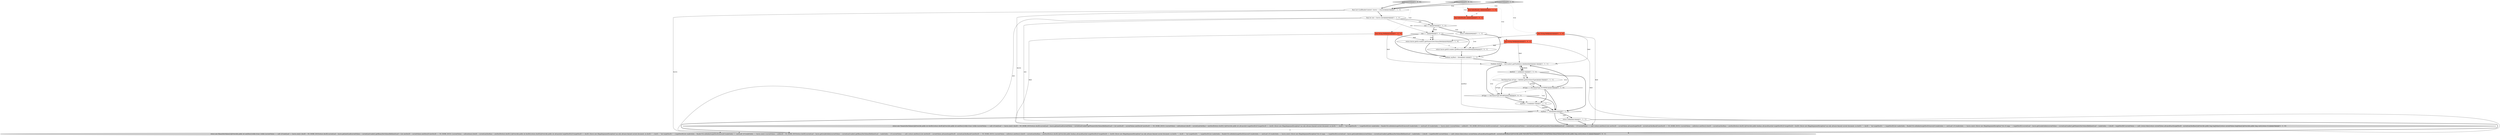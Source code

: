 digraph {
16 [style = filled, label = "final int size = leaves.size()@@@4@@@['1', '1', '1']", fillcolor = white, shape = ellipse image = "AAA0AAABBB1BBB"];
9 [style = filled, label = "final IndexReader r@@@2@@@['1', '1', '0']", fillcolor = tomato, shape = box image = "AAA0AAABBB1BBB"];
11 [style = filled, label = "size == 0@@@5@@@['1', '1', '1']", fillcolor = white, shape = diamond image = "AAA0AAABBB1BBB"];
0 [style = filled, label = "DocValuesType dvType = fieldInfo.getDocValuesType()@@@15@@@['1', '1', '1']", fillcolor = white, shape = ellipse image = "AAA0AAABBB1BBB"];
24 [style = filled, label = "return leaves.get(0).reader().getBinaryDocValues(field)@@@9@@@['0', '0', '1']", fillcolor = white, shape = ellipse image = "AAA0AAABBB3BBB"];
13 [style = filled, label = "final List<LeafReaderContext> leaves = r.leaves()@@@3@@@['1', '1', '1']", fillcolor = white, shape = ellipse image = "AAA0AAABBB1BBB"];
12 [style = filled, label = "FieldInfo fieldInfo = leaf.reader().getFieldInfos().fieldInfo(field)@@@13@@@['1', '1', '1']", fillcolor = white, shape = ellipse image = "AAA0AAABBB1BBB"];
25 [style = filled, label = "final IndexReader r@@@2@@@['0', '0', '1']", fillcolor = tomato, shape = box image = "AAA0AAABBB3BBB"];
7 [style = filled, label = "boolean anyReal = false@@@11@@@['1', '1', '1']", fillcolor = white, shape = ellipse image = "AAA0AAABBB1BBB"];
21 [style = filled, label = "getBinaryValues['0', '0', '1']", fillcolor = lightgray, shape = diamond image = "AAA0AAABBB3BBB"];
1 [style = filled, label = "anyReal == false@@@22@@@['1', '1', '1']", fillcolor = white, shape = diamond image = "AAA0AAABBB1BBB"];
3 [style = filled, label = "dvType == DocValuesType.NUMERIC@@@16@@@['1', '1', '0']", fillcolor = white, shape = diamond image = "AAA0AAABBB1BBB"];
20 [style = filled, label = "dvType == DocValuesType.BINARY@@@16@@@['0', '0', '1']", fillcolor = white, shape = diamond image = "AAA0AAABBB3BBB"];
14 [style = filled, label = "anyReal = true@@@17@@@['1', '1', '1']", fillcolor = white, shape = ellipse image = "AAA0AAABBB1BBB"];
23 [style = filled, label = "final String field@@@2@@@['0', '0', '1']", fillcolor = tomato, shape = box image = "AAA0AAABBB3BBB"];
4 [style = filled, label = "getNumericValues['1', '0', '0']", fillcolor = lightgray, shape = diamond image = "AAA0AAABBB1BBB"];
2 [style = filled, label = "size == 1@@@8@@@['1', '1', '1']", fillcolor = white, shape = diamond image = "AAA0AAABBB1BBB"];
8 [style = filled, label = "fieldInfo != null@@@14@@@['1', '1', '1']", fillcolor = white, shape = diamond image = "AAA0AAABBB1BBB"];
10 [style = filled, label = "return null@@@23@@@['1', '1', '1']", fillcolor = white, shape = ellipse image = "AAA0AAABBB1BBB"];
15 [style = filled, label = "return new NumericDocValues(){@Override public int docID(){return docID}@Override public int nextDoc(){while (true) {while (currentValues == null) {if (nextLeaf == leaves.size()) {docID = NO_MORE_DOCSreturn docID}currentLeaf = leaves.get(nextLeaf)currentValues = currentLeaf.reader().getNumericDocValues(field)nextLeaf++}int newDocID = currentValues.nextDoc()if (newDocID == NO_MORE_DOCS) {currentValues = nullcontinue}{docID = currentLeaf.docBase + newDocIDreturn docID}}}@Override public int advance(int targetDocID){if (targetDocID <= docID) {throw new IllegalArgumentException(\"can only advance beyond current document: on docID=\" + docID + \" but targetDocID=\" + targetDocID)}int readerIndex = ReaderUtil.subIndex(targetDocID,leaves)if (readerIndex >= nextLeaf) {if (readerIndex == leaves.size()) {currentValues = nulldocID = NO_MORE_DOCSreturn docID}currentLeaf = leaves.get(readerIndex)currentValues = currentLeaf.reader().getNumericDocValues(field)nextLeaf = readerIndex + 1if (currentValues == null) {return nextDoc()}}int newDocID = currentValues.advance(targetDocID - currentLeaf.docBase)if (newDocID == NO_MORE_DOCS) {currentValues = nullreturn nextDoc()}{docID = currentLeaf.docBase + newDocIDreturn docID}}@Override public boolean advanceExact(int targetDocID){if (targetDocID < docID) {throw new IllegalArgumentException(\"can only advance beyond current document: on docID=\" + docID + \" but targetDocID=\" + targetDocID)}int readerIndex = ReaderUtil.subIndex(targetDocID,leaves)if (readerIndex >= nextLeaf) {if (readerIndex == leaves.size()) {throw new IllegalArgumentException(\"Out of range: \" + targetDocID)}currentLeaf = leaves.get(readerIndex)currentValues = currentLeaf.reader().getNumericDocValues(field)nextLeaf = readerIndex + 1}docID = targetDocIDif (currentValues == null) {return false}return currentValues.advanceExact(targetDocID - currentLeaf.docBase)}@Override public long longValue(){return currentValues.longValue()}@Override public long cost(){return 0}}@@@25@@@['1', '1', '0']", fillcolor = lightgray, shape = ellipse image = "AAA0AAABBB1BBB"];
17 [style = filled, label = "return null@@@6@@@['1', '1', '1']", fillcolor = white, shape = ellipse image = "AAA0AAABBB1BBB"];
19 [style = filled, label = "getNumericValues['0', '1', '0']", fillcolor = lightgray, shape = diamond image = "AAA0AAABBB2BBB"];
18 [style = filled, label = "final String field@@@2@@@['0', '1', '0']", fillcolor = tomato, shape = box image = "AAA0AAABBB2BBB"];
6 [style = filled, label = "final String field@@@2@@@['1', '0', '0']", fillcolor = tomato, shape = box image = "AAA0AAABBB1BBB"];
22 [style = filled, label = "return new BinaryDocValues(){@Override public int nextDoc(){while (true) {while (currentValues == null) {if (nextLeaf == leaves.size()) {docID = NO_MORE_DOCSreturn docID}currentLeaf = leaves.get(nextLeaf)currentValues = currentLeaf.reader().getBinaryDocValues(field)nextLeaf++}int newDocID = currentValues.nextDoc()if (newDocID == NO_MORE_DOCS) {currentValues = nullcontinue}{docID = currentLeaf.docBase + newDocIDreturn docID}}}@Override public int docID(){return docID}@Override public int advance(int targetDocID){if (targetDocID <= docID) {throw new IllegalArgumentException(\"can only advance beyond current document: on docID=\" + docID + \" but targetDocID=\" + targetDocID)}int readerIndex = ReaderUtil.subIndex(targetDocID,leaves)if (readerIndex >= nextLeaf) {if (readerIndex == leaves.size()) {currentValues = nulldocID = NO_MORE_DOCSreturn docID}currentLeaf = leaves.get(readerIndex)currentValues = currentLeaf.reader().getBinaryDocValues(field)nextLeaf = readerIndex + 1if (currentValues == null) {return nextDoc()}}int newDocID = currentValues.advance(targetDocID - currentLeaf.docBase)if (newDocID == NO_MORE_DOCS) {currentValues = nullreturn nextDoc()}{docID = currentLeaf.docBase + newDocIDreturn docID}}@Override public boolean advanceExact(int targetDocID){if (targetDocID <= docID) {throw new IllegalArgumentException(\"can only advance beyond current document: on docID=\" + docID + \" but targetDocID=\" + targetDocID)}int readerIndex = ReaderUtil.subIndex(targetDocID,leaves)if (readerIndex >= nextLeaf) {if (readerIndex == leaves.size()) {throw new IllegalArgumentException(\"Out of range: \" + targetDocID)}currentLeaf = leaves.get(readerIndex)currentValues = currentLeaf.reader().getBinaryDocValues(field)nextLeaf = readerIndex + 1}docID = targetDocIDif (currentValues == null) {return false}return currentValues.advanceExact(targetDocID - currentLeaf.docBase)}@Override public BytesRef binaryValue(){return currentValues.binaryValue()}@Override public long cost(){return 0}}@@@25@@@['0', '0', '1']", fillcolor = lightgray, shape = ellipse image = "AAA0AAABBB3BBB"];
5 [style = filled, label = "return leaves.get(0).reader().getNumericDocValues(field)@@@9@@@['1', '1', '0']", fillcolor = white, shape = ellipse image = "AAA0AAABBB1BBB"];
4->6 [style = dotted, label="true"];
0->3 [style = bold, label=""];
10->22 [style = bold, label=""];
23->22 [style = solid, label="field"];
6->5 [style = solid, label="field"];
7->1 [style = solid, label="anyReal"];
14->1 [style = solid, label="anyReal"];
16->11 [style = bold, label=""];
10->15 [style = bold, label=""];
1->10 [style = dotted, label="true"];
3->1 [style = bold, label=""];
0->3 [style = solid, label="dvType"];
0->20 [style = solid, label="dvType"];
7->12 [style = bold, label=""];
23->12 [style = solid, label="field"];
2->24 [style = dotted, label="true"];
1->15 [style = bold, label=""];
3->14 [style = bold, label=""];
4->13 [style = bold, label=""];
11->2 [style = dotted, label="false"];
19->18 [style = dotted, label="true"];
23->24 [style = solid, label="field"];
11->17 [style = dotted, label="true"];
20->14 [style = dotted, label="true"];
5->24 [style = dashed, label="0"];
20->14 [style = bold, label=""];
3->12 [style = bold, label=""];
20->1 [style = bold, label=""];
13->16 [style = bold, label=""];
6->15 [style = solid, label="field"];
11->2 [style = bold, label=""];
14->1 [style = bold, label=""];
8->3 [style = dotted, label="true"];
3->14 [style = dotted, label="true"];
15->22 [style = dashed, label="0"];
6->12 [style = solid, label="field"];
1->22 [style = bold, label=""];
17->7 [style = bold, label=""];
8->0 [style = bold, label=""];
8->1 [style = bold, label=""];
21->25 [style = dotted, label="true"];
19->13 [style = bold, label=""];
18->12 [style = solid, label="field"];
16->2 [style = solid, label="size"];
21->13 [style = bold, label=""];
12->8 [style = solid, label="fieldInfo"];
18->15 [style = solid, label="field"];
16->11 [style = solid, label="size"];
12->8 [style = bold, label=""];
21->23 [style = dotted, label="true"];
3->20 [style = dashed, label="0"];
19->9 [style = dotted, label="true"];
20->12 [style = bold, label=""];
9->25 [style = dashed, label="0"];
13->15 [style = solid, label="leaves"];
16->22 [style = solid, label="size"];
11->17 [style = bold, label=""];
13->22 [style = solid, label="leaves"];
18->5 [style = solid, label="field"];
5->7 [style = bold, label=""];
16->15 [style = solid, label="size"];
0->20 [style = bold, label=""];
8->0 [style = dotted, label="true"];
2->7 [style = bold, label=""];
2->24 [style = bold, label=""];
4->9 [style = dotted, label="true"];
2->5 [style = dotted, label="true"];
8->20 [style = dotted, label="true"];
24->7 [style = bold, label=""];
1->10 [style = bold, label=""];
8->12 [style = bold, label=""];
2->5 [style = bold, label=""];
}
